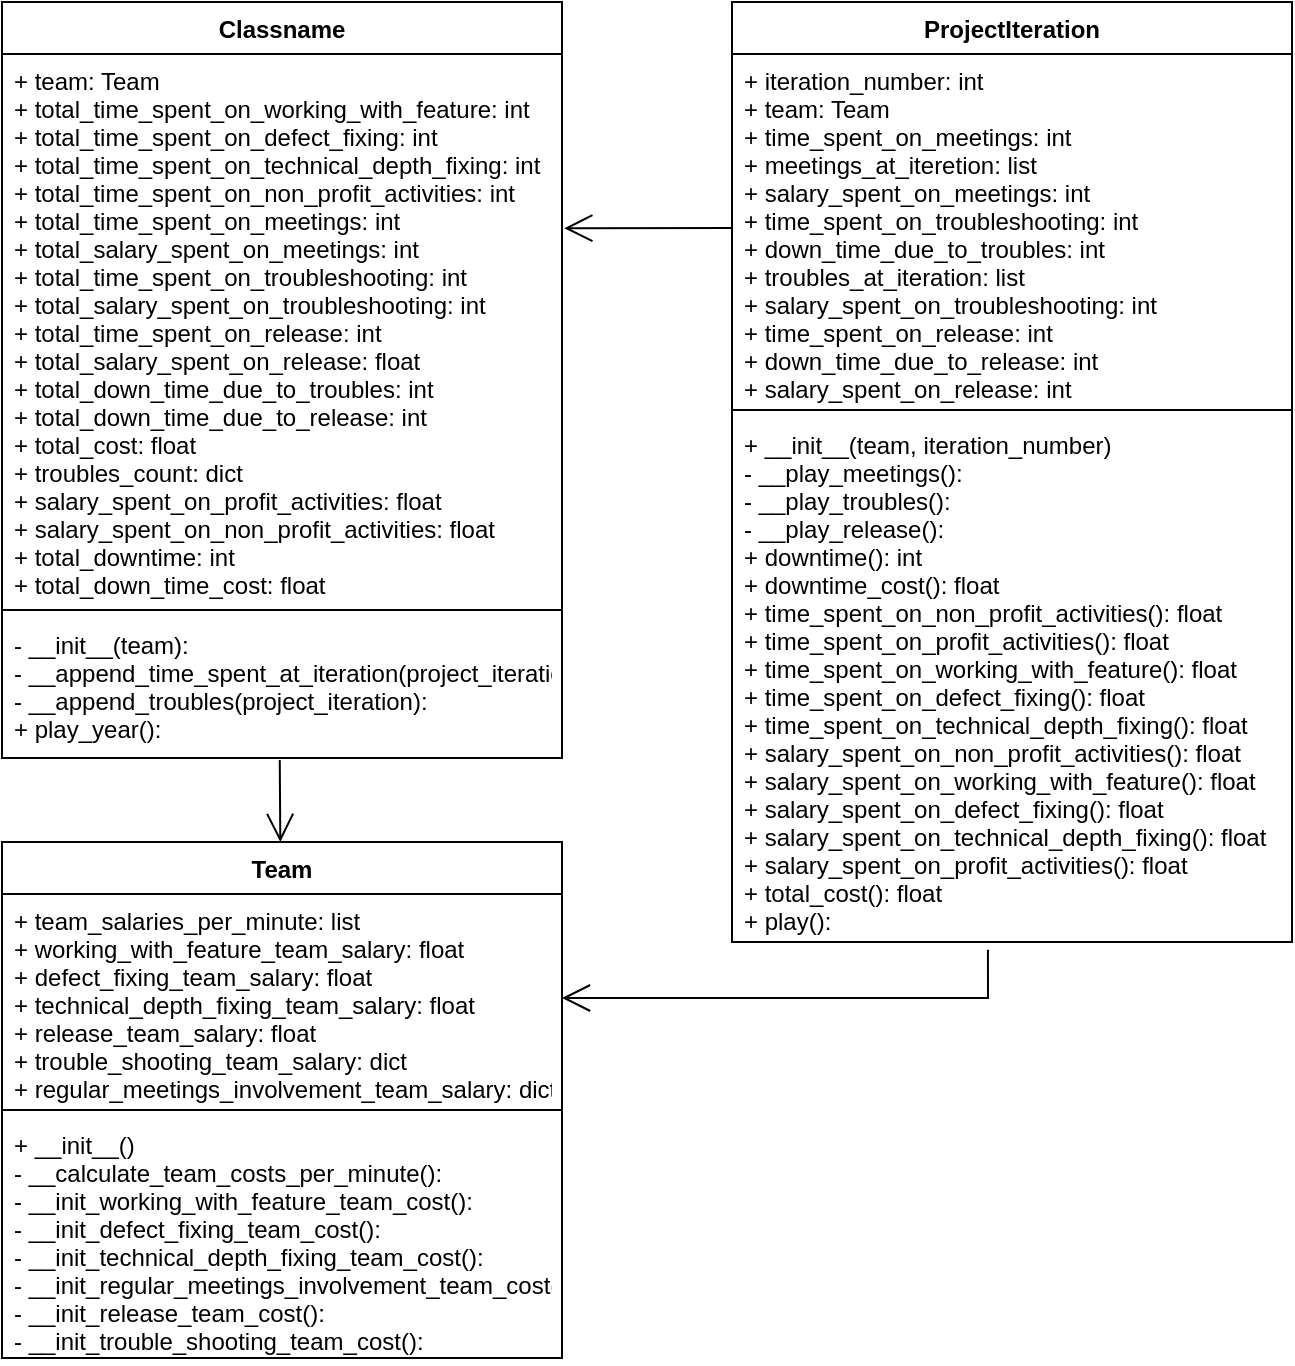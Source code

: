 <mxfile version="19.0.3" type="device"><diagram id="YEAO1zi4H4erfd7xteCN" name="Page-1"><mxGraphModel dx="782" dy="364" grid="1" gridSize="10" guides="1" tooltips="1" connect="1" arrows="1" fold="1" page="1" pageScale="1" pageWidth="850" pageHeight="1100" math="0" shadow="0"><root><mxCell id="0"/><mxCell id="1" parent="0"/><mxCell id="SRKKfRtxG0AGF7xsROOl-1" value="ProjectIteration" style="swimlane;fontStyle=1;align=center;verticalAlign=top;childLayout=stackLayout;horizontal=1;startSize=26;horizontalStack=0;resizeParent=1;resizeParentMax=0;resizeLast=0;collapsible=1;marginBottom=0;" vertex="1" parent="1"><mxGeometry x="425" y="150" width="280" height="470" as="geometry"/></mxCell><mxCell id="SRKKfRtxG0AGF7xsROOl-2" value="+ iteration_number: int&#xA;+ team: Team&#xA;+ time_spent_on_meetings: int&#xA;+ meetings_at_iteretion: list&#xA;+ salary_spent_on_meetings: int&#xA;+ time_spent_on_troubleshooting: int&#xA;+ down_time_due_to_troubles: int&#xA;+ troubles_at_iteration: list&#xA;+ salary_spent_on_troubleshooting: int&#xA;+ time_spent_on_release: int&#xA;+ down_time_due_to_release: int&#xA;+ salary_spent_on_release: int&#xA;" style="text;strokeColor=none;fillColor=none;align=left;verticalAlign=top;spacingLeft=4;spacingRight=4;overflow=hidden;rotatable=0;points=[[0,0.5],[1,0.5]];portConstraint=eastwest;" vertex="1" parent="SRKKfRtxG0AGF7xsROOl-1"><mxGeometry y="26" width="280" height="174" as="geometry"/></mxCell><mxCell id="SRKKfRtxG0AGF7xsROOl-3" value="" style="line;strokeWidth=1;fillColor=none;align=left;verticalAlign=middle;spacingTop=-1;spacingLeft=3;spacingRight=3;rotatable=0;labelPosition=right;points=[];portConstraint=eastwest;" vertex="1" parent="SRKKfRtxG0AGF7xsROOl-1"><mxGeometry y="200" width="280" height="8" as="geometry"/></mxCell><mxCell id="SRKKfRtxG0AGF7xsROOl-4" value="+ __init__(team, iteration_number)&#xA;- __play_meetings():&#xA;- __play_troubles():&#xA;- __play_release():&#xA;+ downtime(): int&#xA;+ downtime_cost(): float&#xA;+ time_spent_on_non_profit_activities(): float&#xA;+ time_spent_on_profit_activities(): float&#xA;+ time_spent_on_working_with_feature(): float&#xA;+ time_spent_on_defect_fixing(): float&#xA;+ time_spent_on_technical_depth_fixing(): float&#xA;+ salary_spent_on_non_profit_activities(): float&#xA;+ salary_spent_on_working_with_feature(): float&#xA;+ salary_spent_on_defect_fixing(): float&#xA;+ salary_spent_on_technical_depth_fixing(): float&#xA;+ salary_spent_on_profit_activities(): float&#xA;+ total_cost(): float&#xA;+ play():" style="text;strokeColor=none;fillColor=none;align=left;verticalAlign=top;spacingLeft=4;spacingRight=4;overflow=hidden;rotatable=0;points=[[0,0.5],[1,0.5]];portConstraint=eastwest;" vertex="1" parent="SRKKfRtxG0AGF7xsROOl-1"><mxGeometry y="208" width="280" height="262" as="geometry"/></mxCell><mxCell id="SRKKfRtxG0AGF7xsROOl-5" value="Classname" style="swimlane;fontStyle=1;align=center;verticalAlign=top;childLayout=stackLayout;horizontal=1;startSize=26;horizontalStack=0;resizeParent=1;resizeParentMax=0;resizeLast=0;collapsible=1;marginBottom=0;" vertex="1" parent="1"><mxGeometry x="60" y="150" width="280" height="378" as="geometry"/></mxCell><mxCell id="SRKKfRtxG0AGF7xsROOl-6" value="+ team: Team&#xA;+ total_time_spent_on_working_with_feature: int&#xA;+ total_time_spent_on_defect_fixing: int&#xA;+ total_time_spent_on_technical_depth_fixing: int&#xA;+ total_time_spent_on_non_profit_activities: int&#xA;+ total_time_spent_on_meetings: int&#xA;+ total_salary_spent_on_meetings: int&#xA;+ total_time_spent_on_troubleshooting: int&#xA;+ total_salary_spent_on_troubleshooting: int&#xA;+ total_time_spent_on_release: int&#xA;+ total_salary_spent_on_release: float&#xA;+ total_down_time_due_to_troubles: int&#xA;+ total_down_time_due_to_release: int&#xA;+ total_cost: float&#xA;+ troubles_count: dict&#xA;+ salary_spent_on_profit_activities: float&#xA;+ salary_spent_on_non_profit_activities: float&#xA;+ total_downtime: int&#xA;+ total_down_time_cost: float&#xA;" style="text;strokeColor=none;fillColor=none;align=left;verticalAlign=top;spacingLeft=4;spacingRight=4;overflow=hidden;rotatable=0;points=[[0,0.5],[1,0.5]];portConstraint=eastwest;" vertex="1" parent="SRKKfRtxG0AGF7xsROOl-5"><mxGeometry y="26" width="280" height="274" as="geometry"/></mxCell><mxCell id="SRKKfRtxG0AGF7xsROOl-7" value="" style="line;strokeWidth=1;fillColor=none;align=left;verticalAlign=middle;spacingTop=-1;spacingLeft=3;spacingRight=3;rotatable=0;labelPosition=right;points=[];portConstraint=eastwest;" vertex="1" parent="SRKKfRtxG0AGF7xsROOl-5"><mxGeometry y="300" width="280" height="8" as="geometry"/></mxCell><mxCell id="SRKKfRtxG0AGF7xsROOl-8" value="- __init__(team):&#xA;- __append_time_spent_at_iteration(project_iteration)&#xA;- __append_troubles(project_iteration):&#xA;+ play_year():&#xA;" style="text;strokeColor=none;fillColor=none;align=left;verticalAlign=top;spacingLeft=4;spacingRight=4;overflow=hidden;rotatable=0;points=[[0,0.5],[1,0.5]];portConstraint=eastwest;" vertex="1" parent="SRKKfRtxG0AGF7xsROOl-5"><mxGeometry y="308" width="280" height="70" as="geometry"/></mxCell><mxCell id="SRKKfRtxG0AGF7xsROOl-9" value="Team" style="swimlane;fontStyle=1;align=center;verticalAlign=top;childLayout=stackLayout;horizontal=1;startSize=26;horizontalStack=0;resizeParent=1;resizeParentMax=0;resizeLast=0;collapsible=1;marginBottom=0;" vertex="1" parent="1"><mxGeometry x="60" y="570" width="280" height="258" as="geometry"/></mxCell><mxCell id="SRKKfRtxG0AGF7xsROOl-10" value="+ team_salaries_per_minute: list&#xA;+ working_with_feature_team_salary: float&#xA;+ defect_fixing_team_salary: float&#xA;+ technical_depth_fixing_team_salary: float&#xA;+ release_team_salary: float&#xA;+ trouble_shooting_team_salary: dict&#xA;+ regular_meetings_involvement_team_salary: dict&#xA;" style="text;strokeColor=none;fillColor=none;align=left;verticalAlign=top;spacingLeft=4;spacingRight=4;overflow=hidden;rotatable=0;points=[[0,0.5],[1,0.5]];portConstraint=eastwest;" vertex="1" parent="SRKKfRtxG0AGF7xsROOl-9"><mxGeometry y="26" width="280" height="104" as="geometry"/></mxCell><mxCell id="SRKKfRtxG0AGF7xsROOl-11" value="" style="line;strokeWidth=1;fillColor=none;align=left;verticalAlign=middle;spacingTop=-1;spacingLeft=3;spacingRight=3;rotatable=0;labelPosition=right;points=[];portConstraint=eastwest;" vertex="1" parent="SRKKfRtxG0AGF7xsROOl-9"><mxGeometry y="130" width="280" height="8" as="geometry"/></mxCell><mxCell id="SRKKfRtxG0AGF7xsROOl-12" value="+ __init__()&#xA;- __calculate_team_costs_per_minute():&#xA;- __init_working_with_feature_team_cost():&#xA;- __init_defect_fixing_team_cost():&#xA;- __init_technical_depth_fixing_team_cost():&#xA;- __init_regular_meetings_involvement_team_cost():&#xA;- __init_release_team_cost():&#xA;- __init_trouble_shooting_team_cost():" style="text;strokeColor=none;fillColor=none;align=left;verticalAlign=top;spacingLeft=4;spacingRight=4;overflow=hidden;rotatable=0;points=[[0,0.5],[1,0.5]];portConstraint=eastwest;" vertex="1" parent="SRKKfRtxG0AGF7xsROOl-9"><mxGeometry y="138" width="280" height="120" as="geometry"/></mxCell><mxCell id="SRKKfRtxG0AGF7xsROOl-13" value="" style="endArrow=open;endFill=1;endSize=12;html=1;rounded=0;exitX=0.457;exitY=1.015;exitDx=0;exitDy=0;exitPerimeter=0;entryX=1;entryY=0.5;entryDx=0;entryDy=0;" edge="1" parent="1" source="SRKKfRtxG0AGF7xsROOl-4" target="SRKKfRtxG0AGF7xsROOl-10"><mxGeometry width="160" relative="1" as="geometry"><mxPoint x="390" y="640" as="sourcePoint"/><mxPoint x="550" y="640" as="targetPoint"/><Array as="points"><mxPoint x="553" y="648"/></Array></mxGeometry></mxCell><mxCell id="SRKKfRtxG0AGF7xsROOl-14" value="" style="endArrow=open;endFill=1;endSize=12;html=1;rounded=0;exitX=0.496;exitY=1.014;exitDx=0;exitDy=0;exitPerimeter=0;" edge="1" parent="1" source="SRKKfRtxG0AGF7xsROOl-8" target="SRKKfRtxG0AGF7xsROOl-9"><mxGeometry width="160" relative="1" as="geometry"><mxPoint x="210" y="540" as="sourcePoint"/><mxPoint x="370" y="540" as="targetPoint"/></mxGeometry></mxCell><mxCell id="SRKKfRtxG0AGF7xsROOl-17" value="" style="endArrow=open;endFill=1;endSize=12;html=1;rounded=0;exitX=0;exitY=0.5;exitDx=0;exitDy=0;entryX=1.004;entryY=0.318;entryDx=0;entryDy=0;entryPerimeter=0;" edge="1" parent="1" source="SRKKfRtxG0AGF7xsROOl-2" target="SRKKfRtxG0AGF7xsROOl-6"><mxGeometry width="160" relative="1" as="geometry"><mxPoint x="380" y="400" as="sourcePoint"/><mxPoint x="540" y="400" as="targetPoint"/></mxGeometry></mxCell></root></mxGraphModel></diagram></mxfile>